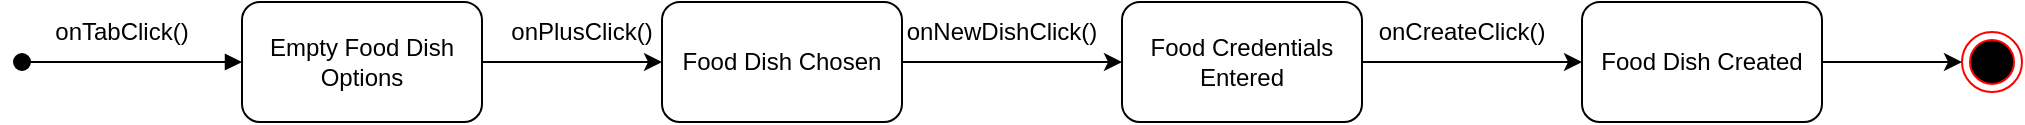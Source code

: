 <mxfile version="16.0.0" type="device"><diagram id="bdf8QuD4CRCov0zJSs9F" name="Page-1"><mxGraphModel dx="1170" dy="1428" grid="1" gridSize="10" guides="1" tooltips="1" connect="1" arrows="1" fold="1" page="1" pageScale="1" pageWidth="850" pageHeight="1100" math="0" shadow="0"><root><mxCell id="0"/><mxCell id="1" parent="0"/><mxCell id="zdp8ScLBuFxwKNdr0nDq-1" value="" style="html=1;verticalAlign=bottom;startArrow=oval;startFill=1;endArrow=block;startSize=8;rounded=0;" edge="1" parent="1"><mxGeometry x="1" y="61" width="60" relative="1" as="geometry"><mxPoint x="10" y="340" as="sourcePoint"/><mxPoint x="120" y="340" as="targetPoint"/><mxPoint x="10" y="1" as="offset"/></mxGeometry></mxCell><mxCell id="zdp8ScLBuFxwKNdr0nDq-4" style="edgeStyle=orthogonalEdgeStyle;rounded=0;orthogonalLoop=1;jettySize=auto;html=1;" edge="1" parent="1" source="zdp8ScLBuFxwKNdr0nDq-2"><mxGeometry relative="1" as="geometry"><mxPoint x="330" y="340" as="targetPoint"/></mxGeometry></mxCell><mxCell id="zdp8ScLBuFxwKNdr0nDq-2" value="Empty Food Dish Options" style="rounded=1;whiteSpace=wrap;html=1;" vertex="1" parent="1"><mxGeometry x="120" y="310" width="120" height="60" as="geometry"/></mxCell><mxCell id="zdp8ScLBuFxwKNdr0nDq-3" value="onTabClick()" style="text;html=1;strokeColor=none;fillColor=none;align=center;verticalAlign=middle;whiteSpace=wrap;rounded=0;" vertex="1" parent="1"><mxGeometry x="30" y="310" width="60" height="30" as="geometry"/></mxCell><mxCell id="zdp8ScLBuFxwKNdr0nDq-5" value="onPlusClick()" style="text;html=1;strokeColor=none;fillColor=none;align=center;verticalAlign=middle;whiteSpace=wrap;rounded=0;" vertex="1" parent="1"><mxGeometry x="260" y="310" width="60" height="30" as="geometry"/></mxCell><mxCell id="zdp8ScLBuFxwKNdr0nDq-7" style="edgeStyle=orthogonalEdgeStyle;rounded=0;orthogonalLoop=1;jettySize=auto;html=1;" edge="1" parent="1" source="zdp8ScLBuFxwKNdr0nDq-6"><mxGeometry relative="1" as="geometry"><mxPoint x="560" y="340" as="targetPoint"/></mxGeometry></mxCell><mxCell id="zdp8ScLBuFxwKNdr0nDq-6" value="Food Dish Chosen" style="rounded=1;whiteSpace=wrap;html=1;" vertex="1" parent="1"><mxGeometry x="330" y="310" width="120" height="60" as="geometry"/></mxCell><mxCell id="zdp8ScLBuFxwKNdr0nDq-8" value="onNewDishClick()" style="text;html=1;strokeColor=none;fillColor=none;align=center;verticalAlign=middle;whiteSpace=wrap;rounded=0;" vertex="1" parent="1"><mxGeometry x="470" y="310" width="60" height="30" as="geometry"/></mxCell><mxCell id="zdp8ScLBuFxwKNdr0nDq-10" style="edgeStyle=orthogonalEdgeStyle;rounded=0;orthogonalLoop=1;jettySize=auto;html=1;" edge="1" parent="1" source="zdp8ScLBuFxwKNdr0nDq-9"><mxGeometry relative="1" as="geometry"><mxPoint x="790" y="340.0" as="targetPoint"/></mxGeometry></mxCell><mxCell id="zdp8ScLBuFxwKNdr0nDq-9" value="Food Credentials Entered" style="rounded=1;whiteSpace=wrap;html=1;" vertex="1" parent="1"><mxGeometry x="560" y="310" width="120" height="60" as="geometry"/></mxCell><mxCell id="zdp8ScLBuFxwKNdr0nDq-11" value="onCreateClick()" style="text;html=1;strokeColor=none;fillColor=none;align=center;verticalAlign=middle;whiteSpace=wrap;rounded=0;" vertex="1" parent="1"><mxGeometry x="700" y="310" width="60" height="30" as="geometry"/></mxCell><mxCell id="zdp8ScLBuFxwKNdr0nDq-13" style="edgeStyle=orthogonalEdgeStyle;rounded=0;orthogonalLoop=1;jettySize=auto;html=1;" edge="1" parent="1" source="zdp8ScLBuFxwKNdr0nDq-12"><mxGeometry relative="1" as="geometry"><mxPoint x="980" y="340" as="targetPoint"/></mxGeometry></mxCell><mxCell id="zdp8ScLBuFxwKNdr0nDq-12" value="Food Dish Created" style="rounded=1;whiteSpace=wrap;html=1;" vertex="1" parent="1"><mxGeometry x="790" y="310" width="120" height="60" as="geometry"/></mxCell><mxCell id="zdp8ScLBuFxwKNdr0nDq-14" value="" style="ellipse;html=1;shape=endState;fillColor=#000000;strokeColor=#ff0000;" vertex="1" parent="1"><mxGeometry x="980" y="325" width="30" height="30" as="geometry"/></mxCell></root></mxGraphModel></diagram></mxfile>
